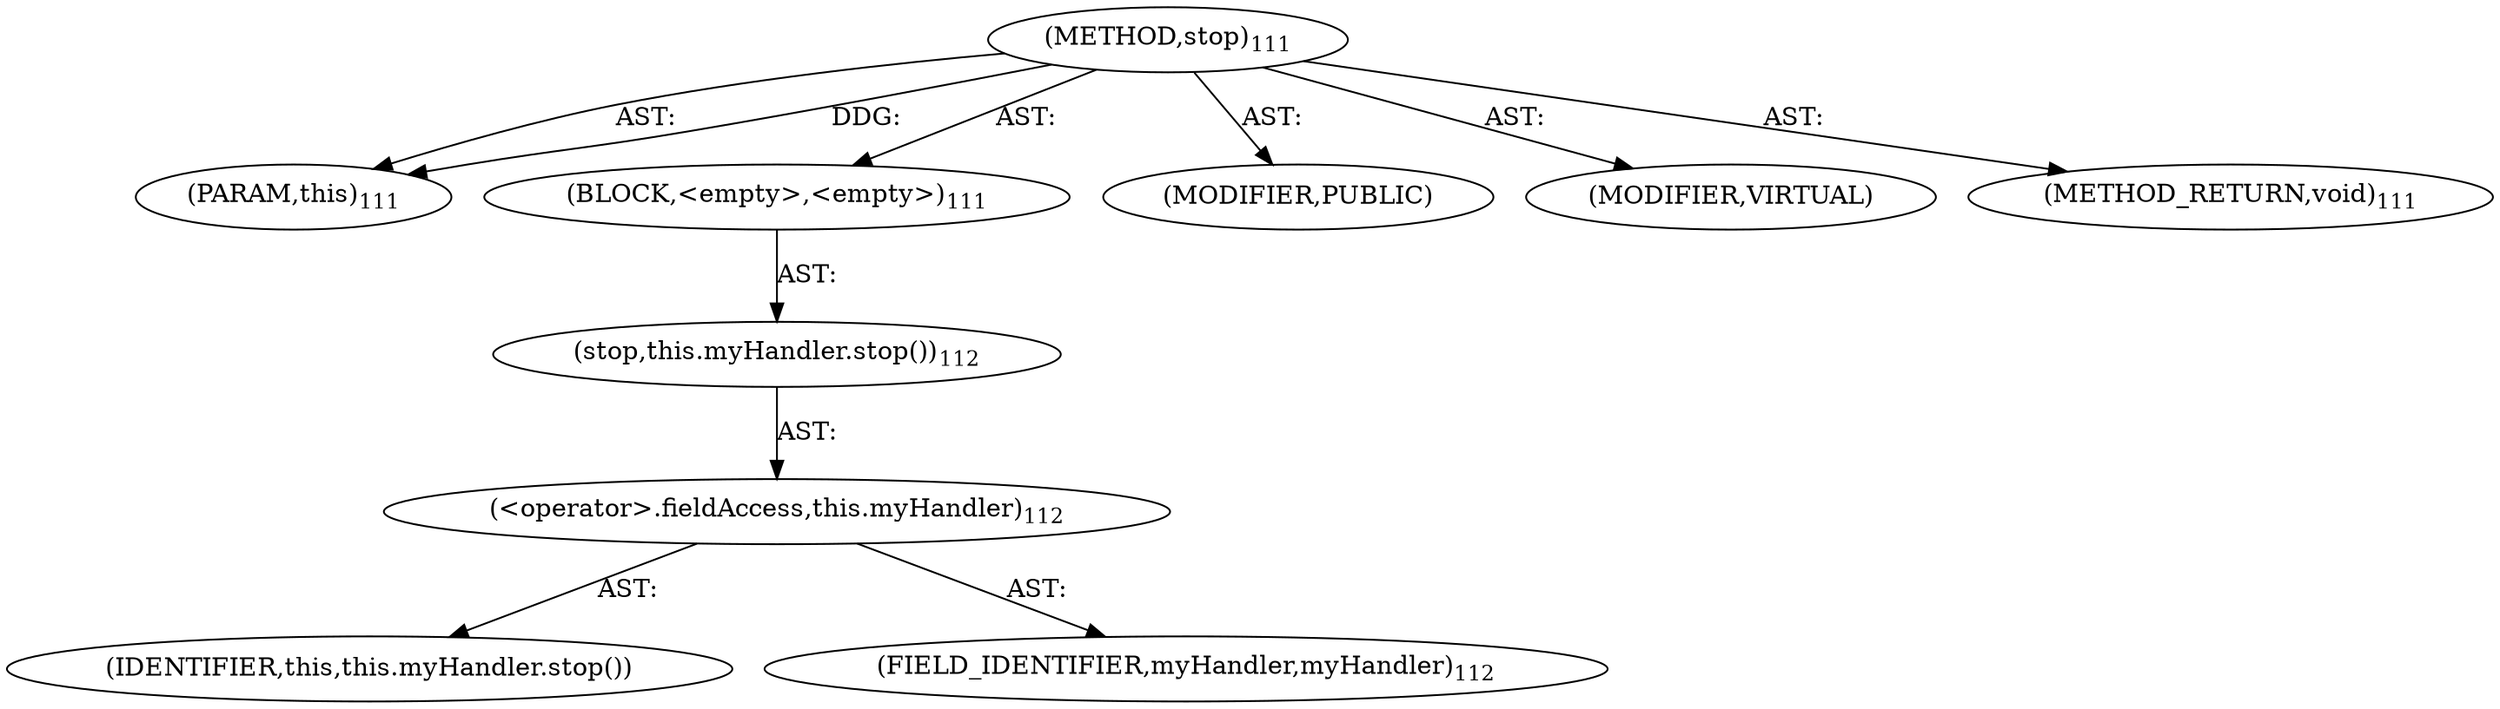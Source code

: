 digraph "stop" {  
"111669149699" [label = <(METHOD,stop)<SUB>111</SUB>> ]
"115964117000" [label = <(PARAM,this)<SUB>111</SUB>> ]
"25769803786" [label = <(BLOCK,&lt;empty&gt;,&lt;empty&gt;)<SUB>111</SUB>> ]
"30064771118" [label = <(stop,this.myHandler.stop())<SUB>112</SUB>> ]
"30064771119" [label = <(&lt;operator&gt;.fieldAccess,this.myHandler)<SUB>112</SUB>> ]
"68719476774" [label = <(IDENTIFIER,this,this.myHandler.stop())> ]
"55834574863" [label = <(FIELD_IDENTIFIER,myHandler,myHandler)<SUB>112</SUB>> ]
"133143986184" [label = <(MODIFIER,PUBLIC)> ]
"133143986185" [label = <(MODIFIER,VIRTUAL)> ]
"128849018883" [label = <(METHOD_RETURN,void)<SUB>111</SUB>> ]
  "111669149699" -> "115964117000"  [ label = "AST: "] 
  "111669149699" -> "25769803786"  [ label = "AST: "] 
  "111669149699" -> "133143986184"  [ label = "AST: "] 
  "111669149699" -> "133143986185"  [ label = "AST: "] 
  "111669149699" -> "128849018883"  [ label = "AST: "] 
  "25769803786" -> "30064771118"  [ label = "AST: "] 
  "30064771118" -> "30064771119"  [ label = "AST: "] 
  "30064771119" -> "68719476774"  [ label = "AST: "] 
  "30064771119" -> "55834574863"  [ label = "AST: "] 
  "111669149699" -> "115964117000"  [ label = "DDG: "] 
}
